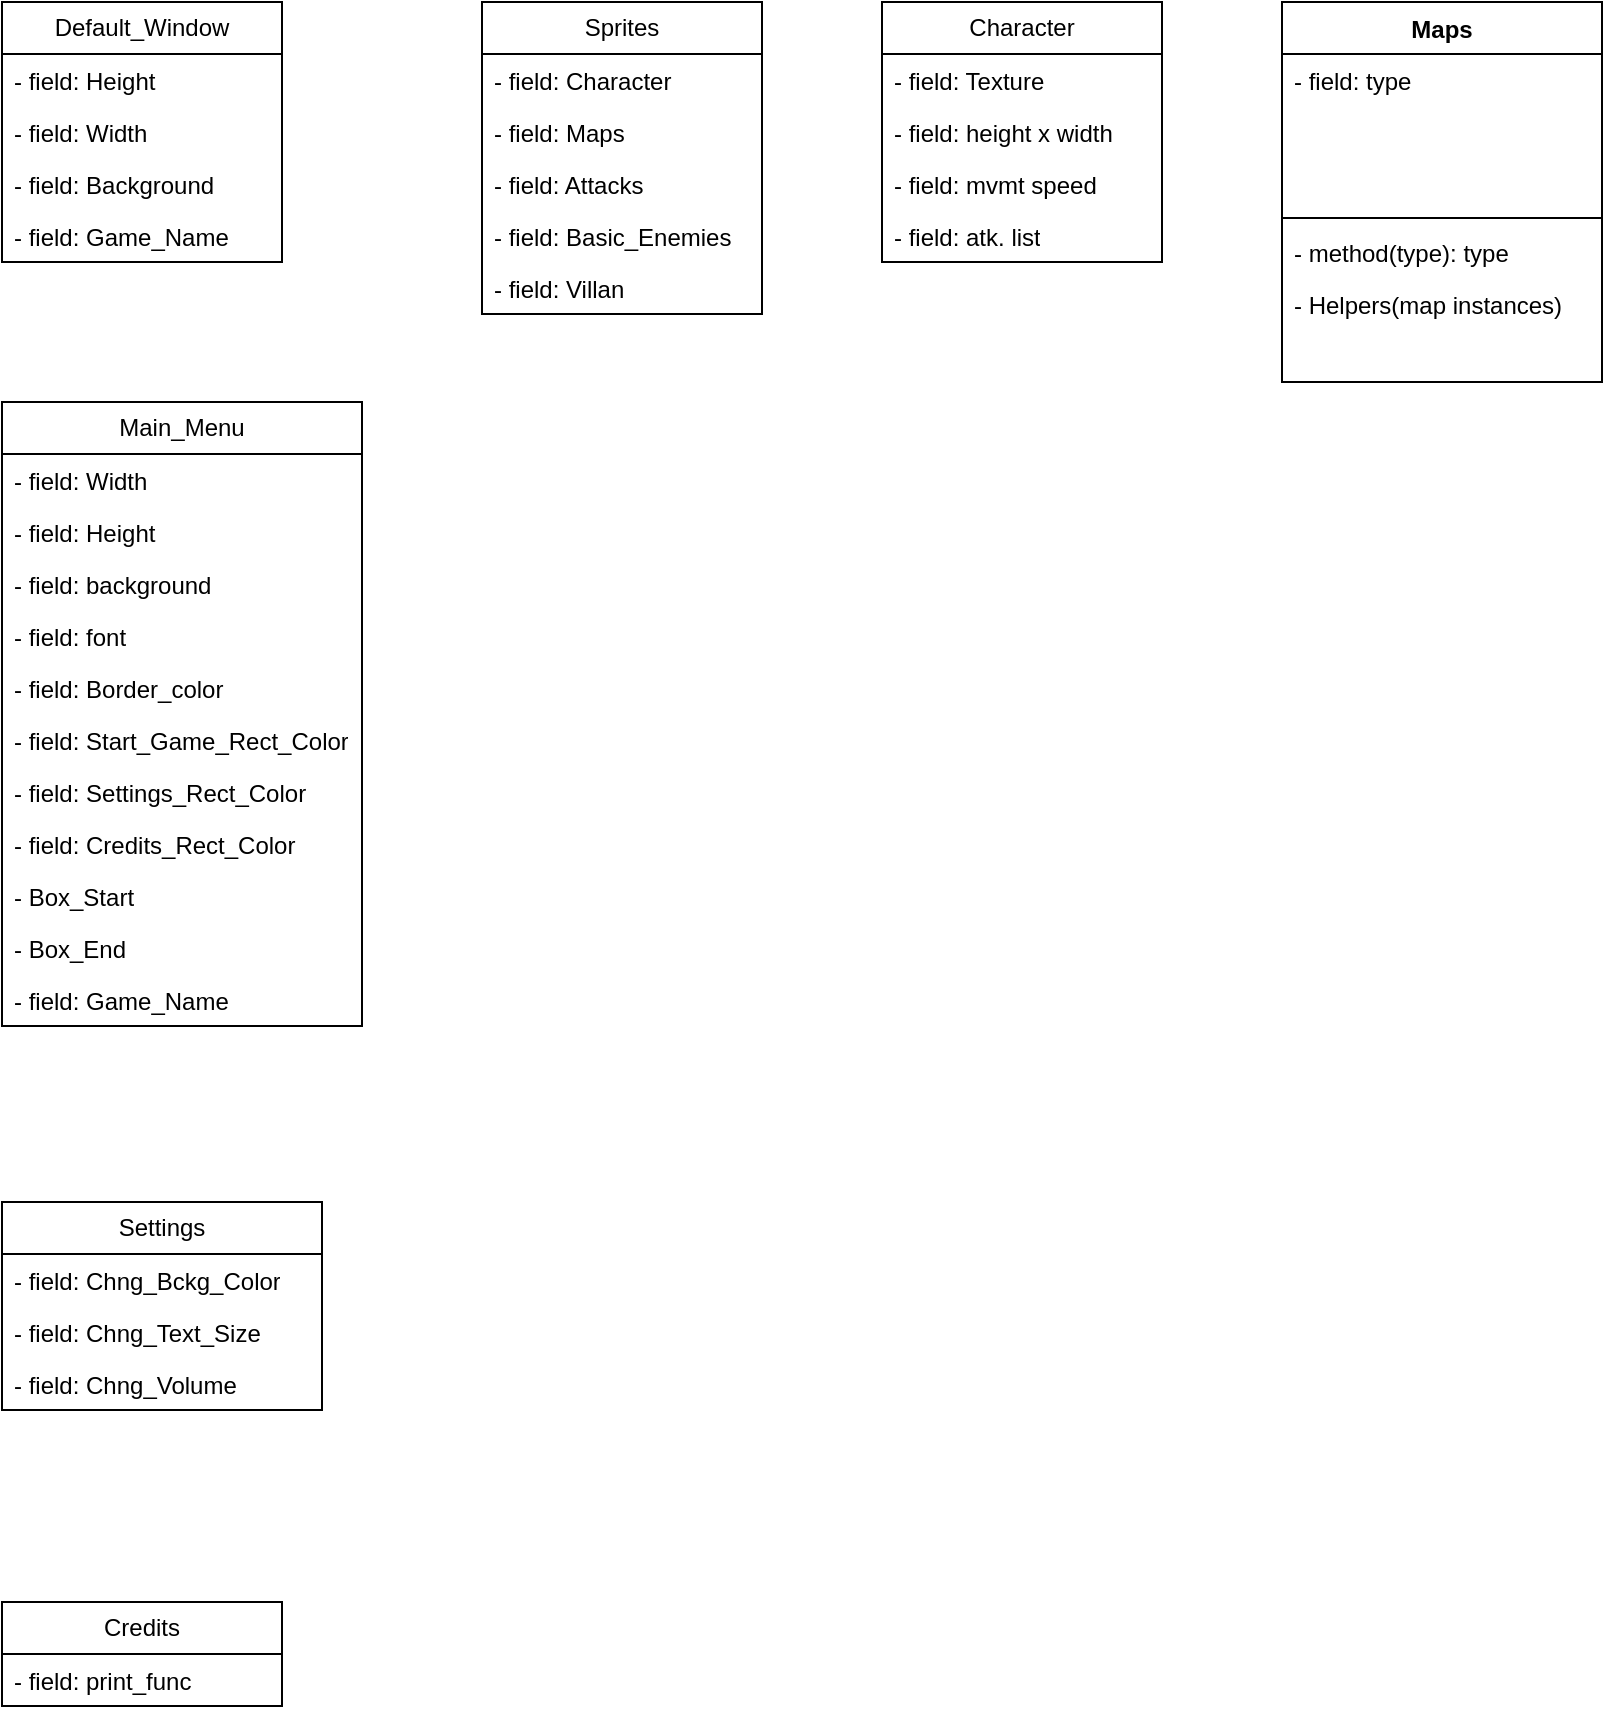 <mxfile version="26.2.12">
  <diagram name="Page-1" id="C2uBL3-Iy7DuC7CeaOwO">
    <mxGraphModel dx="864" dy="566" grid="1" gridSize="10" guides="1" tooltips="1" connect="1" arrows="1" fold="1" page="1" pageScale="1" pageWidth="850" pageHeight="1100" math="0" shadow="0">
      <root>
        <mxCell id="0" />
        <mxCell id="1" parent="0" />
        <mxCell id="2YnnZLV-aaT8_bS_okjD-2" value="Default_Window" style="swimlane;fontStyle=0;childLayout=stackLayout;horizontal=1;startSize=26;fillColor=none;horizontalStack=0;resizeParent=1;resizeParentMax=0;resizeLast=0;collapsible=1;marginBottom=0;whiteSpace=wrap;html=1;" vertex="1" parent="1">
          <mxGeometry width="140" height="130" as="geometry" />
        </mxCell>
        <mxCell id="2YnnZLV-aaT8_bS_okjD-3" value="- field: Height" style="text;strokeColor=none;fillColor=none;align=left;verticalAlign=top;spacingLeft=4;spacingRight=4;overflow=hidden;rotatable=0;points=[[0,0.5],[1,0.5]];portConstraint=eastwest;whiteSpace=wrap;html=1;" vertex="1" parent="2YnnZLV-aaT8_bS_okjD-2">
          <mxGeometry y="26" width="140" height="26" as="geometry" />
        </mxCell>
        <mxCell id="2YnnZLV-aaT8_bS_okjD-4" value="- field: Width" style="text;strokeColor=none;fillColor=none;align=left;verticalAlign=top;spacingLeft=4;spacingRight=4;overflow=hidden;rotatable=0;points=[[0,0.5],[1,0.5]];portConstraint=eastwest;whiteSpace=wrap;html=1;" vertex="1" parent="2YnnZLV-aaT8_bS_okjD-2">
          <mxGeometry y="52" width="140" height="26" as="geometry" />
        </mxCell>
        <mxCell id="2YnnZLV-aaT8_bS_okjD-5" value="- field: Background" style="text;strokeColor=none;fillColor=none;align=left;verticalAlign=top;spacingLeft=4;spacingRight=4;overflow=hidden;rotatable=0;points=[[0,0.5],[1,0.5]];portConstraint=eastwest;whiteSpace=wrap;html=1;" vertex="1" parent="2YnnZLV-aaT8_bS_okjD-2">
          <mxGeometry y="78" width="140" height="26" as="geometry" />
        </mxCell>
        <mxCell id="2YnnZLV-aaT8_bS_okjD-6" value="- field: Game_Name" style="text;strokeColor=none;fillColor=none;align=left;verticalAlign=top;spacingLeft=4;spacingRight=4;overflow=hidden;rotatable=0;points=[[0,0.5],[1,0.5]];portConstraint=eastwest;whiteSpace=wrap;html=1;" vertex="1" parent="2YnnZLV-aaT8_bS_okjD-2">
          <mxGeometry y="104" width="140" height="26" as="geometry" />
        </mxCell>
        <mxCell id="2YnnZLV-aaT8_bS_okjD-16" value="Sprites" style="swimlane;fontStyle=0;childLayout=stackLayout;horizontal=1;startSize=26;fillColor=none;horizontalStack=0;resizeParent=1;resizeParentMax=0;resizeLast=0;collapsible=1;marginBottom=0;whiteSpace=wrap;html=1;" vertex="1" parent="1">
          <mxGeometry x="240" width="140" height="156" as="geometry" />
        </mxCell>
        <mxCell id="2YnnZLV-aaT8_bS_okjD-17" value="- field: Character" style="text;strokeColor=none;fillColor=none;align=left;verticalAlign=top;spacingLeft=4;spacingRight=4;overflow=hidden;rotatable=0;points=[[0,0.5],[1,0.5]];portConstraint=eastwest;whiteSpace=wrap;html=1;" vertex="1" parent="2YnnZLV-aaT8_bS_okjD-16">
          <mxGeometry y="26" width="140" height="26" as="geometry" />
        </mxCell>
        <mxCell id="2YnnZLV-aaT8_bS_okjD-18" value="- field: Maps" style="text;strokeColor=none;fillColor=none;align=left;verticalAlign=top;spacingLeft=4;spacingRight=4;overflow=hidden;rotatable=0;points=[[0,0.5],[1,0.5]];portConstraint=eastwest;whiteSpace=wrap;html=1;" vertex="1" parent="2YnnZLV-aaT8_bS_okjD-16">
          <mxGeometry y="52" width="140" height="26" as="geometry" />
        </mxCell>
        <mxCell id="2YnnZLV-aaT8_bS_okjD-19" value="- field: Attacks" style="text;strokeColor=none;fillColor=none;align=left;verticalAlign=top;spacingLeft=4;spacingRight=4;overflow=hidden;rotatable=0;points=[[0,0.5],[1,0.5]];portConstraint=eastwest;whiteSpace=wrap;html=1;" vertex="1" parent="2YnnZLV-aaT8_bS_okjD-16">
          <mxGeometry y="78" width="140" height="26" as="geometry" />
        </mxCell>
        <mxCell id="2YnnZLV-aaT8_bS_okjD-20" value="- field: Basic_Enemies" style="text;strokeColor=none;fillColor=none;align=left;verticalAlign=top;spacingLeft=4;spacingRight=4;overflow=hidden;rotatable=0;points=[[0,0.5],[1,0.5]];portConstraint=eastwest;whiteSpace=wrap;html=1;" vertex="1" parent="2YnnZLV-aaT8_bS_okjD-16">
          <mxGeometry y="104" width="140" height="26" as="geometry" />
        </mxCell>
        <mxCell id="2YnnZLV-aaT8_bS_okjD-26" value="- field: Villan" style="text;strokeColor=none;fillColor=none;align=left;verticalAlign=top;spacingLeft=4;spacingRight=4;overflow=hidden;rotatable=0;points=[[0,0.5],[1,0.5]];portConstraint=eastwest;whiteSpace=wrap;html=1;" vertex="1" parent="2YnnZLV-aaT8_bS_okjD-16">
          <mxGeometry y="130" width="140" height="26" as="geometry" />
        </mxCell>
        <mxCell id="2YnnZLV-aaT8_bS_okjD-21" value="Character" style="swimlane;fontStyle=0;childLayout=stackLayout;horizontal=1;startSize=26;fillColor=none;horizontalStack=0;resizeParent=1;resizeParentMax=0;resizeLast=0;collapsible=1;marginBottom=0;whiteSpace=wrap;html=1;" vertex="1" parent="1">
          <mxGeometry x="440" width="140" height="130" as="geometry" />
        </mxCell>
        <mxCell id="2YnnZLV-aaT8_bS_okjD-22" value="- field: Texture" style="text;strokeColor=none;fillColor=none;align=left;verticalAlign=top;spacingLeft=4;spacingRight=4;overflow=hidden;rotatable=0;points=[[0,0.5],[1,0.5]];portConstraint=eastwest;whiteSpace=wrap;html=1;" vertex="1" parent="2YnnZLV-aaT8_bS_okjD-21">
          <mxGeometry y="26" width="140" height="26" as="geometry" />
        </mxCell>
        <mxCell id="2YnnZLV-aaT8_bS_okjD-23" value="- field: height x width" style="text;strokeColor=none;fillColor=none;align=left;verticalAlign=top;spacingLeft=4;spacingRight=4;overflow=hidden;rotatable=0;points=[[0,0.5],[1,0.5]];portConstraint=eastwest;whiteSpace=wrap;html=1;" vertex="1" parent="2YnnZLV-aaT8_bS_okjD-21">
          <mxGeometry y="52" width="140" height="26" as="geometry" />
        </mxCell>
        <mxCell id="2YnnZLV-aaT8_bS_okjD-24" value="- field: mvmt speed" style="text;strokeColor=none;fillColor=none;align=left;verticalAlign=top;spacingLeft=4;spacingRight=4;overflow=hidden;rotatable=0;points=[[0,0.5],[1,0.5]];portConstraint=eastwest;whiteSpace=wrap;html=1;" vertex="1" parent="2YnnZLV-aaT8_bS_okjD-21">
          <mxGeometry y="78" width="140" height="26" as="geometry" />
        </mxCell>
        <mxCell id="2YnnZLV-aaT8_bS_okjD-25" value="- field: atk. list" style="text;strokeColor=none;fillColor=none;align=left;verticalAlign=top;spacingLeft=4;spacingRight=4;overflow=hidden;rotatable=0;points=[[0,0.5],[1,0.5]];portConstraint=eastwest;whiteSpace=wrap;html=1;" vertex="1" parent="2YnnZLV-aaT8_bS_okjD-21">
          <mxGeometry y="104" width="140" height="26" as="geometry" />
        </mxCell>
        <mxCell id="2YnnZLV-aaT8_bS_okjD-29" value="Main_Menu" style="swimlane;fontStyle=0;childLayout=stackLayout;horizontal=1;startSize=26;fillColor=none;horizontalStack=0;resizeParent=1;resizeParentMax=0;resizeLast=0;collapsible=1;marginBottom=0;whiteSpace=wrap;html=1;" vertex="1" parent="1">
          <mxGeometry y="200" width="180" height="312" as="geometry" />
        </mxCell>
        <mxCell id="2YnnZLV-aaT8_bS_okjD-30" value="- field: Width" style="text;strokeColor=none;fillColor=none;align=left;verticalAlign=top;spacingLeft=4;spacingRight=4;overflow=hidden;rotatable=0;points=[[0,0.5],[1,0.5]];portConstraint=eastwest;whiteSpace=wrap;html=1;" vertex="1" parent="2YnnZLV-aaT8_bS_okjD-29">
          <mxGeometry y="26" width="180" height="26" as="geometry" />
        </mxCell>
        <mxCell id="2YnnZLV-aaT8_bS_okjD-31" value="- field: Height" style="text;strokeColor=none;fillColor=none;align=left;verticalAlign=top;spacingLeft=4;spacingRight=4;overflow=hidden;rotatable=0;points=[[0,0.5],[1,0.5]];portConstraint=eastwest;whiteSpace=wrap;html=1;" vertex="1" parent="2YnnZLV-aaT8_bS_okjD-29">
          <mxGeometry y="52" width="180" height="26" as="geometry" />
        </mxCell>
        <mxCell id="2YnnZLV-aaT8_bS_okjD-32" value="- field: background" style="text;strokeColor=none;fillColor=none;align=left;verticalAlign=top;spacingLeft=4;spacingRight=4;overflow=hidden;rotatable=0;points=[[0,0.5],[1,0.5]];portConstraint=eastwest;whiteSpace=wrap;html=1;" vertex="1" parent="2YnnZLV-aaT8_bS_okjD-29">
          <mxGeometry y="78" width="180" height="26" as="geometry" />
        </mxCell>
        <mxCell id="2YnnZLV-aaT8_bS_okjD-55" value="- field: font" style="text;strokeColor=none;fillColor=none;align=left;verticalAlign=top;spacingLeft=4;spacingRight=4;overflow=hidden;rotatable=0;points=[[0,0.5],[1,0.5]];portConstraint=eastwest;whiteSpace=wrap;html=1;" vertex="1" parent="2YnnZLV-aaT8_bS_okjD-29">
          <mxGeometry y="104" width="180" height="26" as="geometry" />
        </mxCell>
        <mxCell id="2YnnZLV-aaT8_bS_okjD-56" value="- field: Border_color" style="text;strokeColor=none;fillColor=none;align=left;verticalAlign=top;spacingLeft=4;spacingRight=4;overflow=hidden;rotatable=0;points=[[0,0.5],[1,0.5]];portConstraint=eastwest;whiteSpace=wrap;html=1;" vertex="1" parent="2YnnZLV-aaT8_bS_okjD-29">
          <mxGeometry y="130" width="180" height="26" as="geometry" />
        </mxCell>
        <mxCell id="2YnnZLV-aaT8_bS_okjD-57" value="- field: Start_Game_Rect_Color" style="text;strokeColor=none;fillColor=none;align=left;verticalAlign=top;spacingLeft=4;spacingRight=4;overflow=hidden;rotatable=0;points=[[0,0.5],[1,0.5]];portConstraint=eastwest;whiteSpace=wrap;html=1;" vertex="1" parent="2YnnZLV-aaT8_bS_okjD-29">
          <mxGeometry y="156" width="180" height="26" as="geometry" />
        </mxCell>
        <mxCell id="2YnnZLV-aaT8_bS_okjD-58" value="- field: Settings_Rect_Color" style="text;strokeColor=none;fillColor=none;align=left;verticalAlign=top;spacingLeft=4;spacingRight=4;overflow=hidden;rotatable=0;points=[[0,0.5],[1,0.5]];portConstraint=eastwest;whiteSpace=wrap;html=1;" vertex="1" parent="2YnnZLV-aaT8_bS_okjD-29">
          <mxGeometry y="182" width="180" height="26" as="geometry" />
        </mxCell>
        <mxCell id="2YnnZLV-aaT8_bS_okjD-59" value="- field: Credits_Rect_Color" style="text;strokeColor=none;fillColor=none;align=left;verticalAlign=top;spacingLeft=4;spacingRight=4;overflow=hidden;rotatable=0;points=[[0,0.5],[1,0.5]];portConstraint=eastwest;whiteSpace=wrap;html=1;" vertex="1" parent="2YnnZLV-aaT8_bS_okjD-29">
          <mxGeometry y="208" width="180" height="26" as="geometry" />
        </mxCell>
        <mxCell id="2YnnZLV-aaT8_bS_okjD-60" value="- Box_Start" style="text;strokeColor=none;fillColor=none;align=left;verticalAlign=top;spacingLeft=4;spacingRight=4;overflow=hidden;rotatable=0;points=[[0,0.5],[1,0.5]];portConstraint=eastwest;whiteSpace=wrap;html=1;" vertex="1" parent="2YnnZLV-aaT8_bS_okjD-29">
          <mxGeometry y="234" width="180" height="26" as="geometry" />
        </mxCell>
        <mxCell id="2YnnZLV-aaT8_bS_okjD-61" value="- Box_End" style="text;strokeColor=none;fillColor=none;align=left;verticalAlign=top;spacingLeft=4;spacingRight=4;overflow=hidden;rotatable=0;points=[[0,0.5],[1,0.5]];portConstraint=eastwest;whiteSpace=wrap;html=1;" vertex="1" parent="2YnnZLV-aaT8_bS_okjD-29">
          <mxGeometry y="260" width="180" height="26" as="geometry" />
        </mxCell>
        <mxCell id="2YnnZLV-aaT8_bS_okjD-62" value="- field: Game_Name" style="text;strokeColor=none;fillColor=none;align=left;verticalAlign=top;spacingLeft=4;spacingRight=4;overflow=hidden;rotatable=0;points=[[0,0.5],[1,0.5]];portConstraint=eastwest;whiteSpace=wrap;html=1;" vertex="1" parent="2YnnZLV-aaT8_bS_okjD-29">
          <mxGeometry y="286" width="180" height="26" as="geometry" />
        </mxCell>
        <mxCell id="2YnnZLV-aaT8_bS_okjD-33" value="Settings" style="swimlane;fontStyle=0;childLayout=stackLayout;horizontal=1;startSize=26;fillColor=none;horizontalStack=0;resizeParent=1;resizeParentMax=0;resizeLast=0;collapsible=1;marginBottom=0;whiteSpace=wrap;html=1;" vertex="1" parent="1">
          <mxGeometry y="600" width="160" height="104" as="geometry" />
        </mxCell>
        <mxCell id="2YnnZLV-aaT8_bS_okjD-34" value="- field: Chng_Bckg_Color" style="text;strokeColor=none;fillColor=none;align=left;verticalAlign=top;spacingLeft=4;spacingRight=4;overflow=hidden;rotatable=0;points=[[0,0.5],[1,0.5]];portConstraint=eastwest;whiteSpace=wrap;html=1;" vertex="1" parent="2YnnZLV-aaT8_bS_okjD-33">
          <mxGeometry y="26" width="160" height="26" as="geometry" />
        </mxCell>
        <mxCell id="2YnnZLV-aaT8_bS_okjD-35" value="- field: Chng_Text_Size" style="text;strokeColor=none;fillColor=none;align=left;verticalAlign=top;spacingLeft=4;spacingRight=4;overflow=hidden;rotatable=0;points=[[0,0.5],[1,0.5]];portConstraint=eastwest;whiteSpace=wrap;html=1;" vertex="1" parent="2YnnZLV-aaT8_bS_okjD-33">
          <mxGeometry y="52" width="160" height="26" as="geometry" />
        </mxCell>
        <mxCell id="2YnnZLV-aaT8_bS_okjD-36" value="- field: Chng_Volume" style="text;strokeColor=none;fillColor=none;align=left;verticalAlign=top;spacingLeft=4;spacingRight=4;overflow=hidden;rotatable=0;points=[[0,0.5],[1,0.5]];portConstraint=eastwest;whiteSpace=wrap;html=1;" vertex="1" parent="2YnnZLV-aaT8_bS_okjD-33">
          <mxGeometry y="78" width="160" height="26" as="geometry" />
        </mxCell>
        <mxCell id="2YnnZLV-aaT8_bS_okjD-37" value="Credits" style="swimlane;fontStyle=0;childLayout=stackLayout;horizontal=1;startSize=26;fillColor=none;horizontalStack=0;resizeParent=1;resizeParentMax=0;resizeLast=0;collapsible=1;marginBottom=0;whiteSpace=wrap;html=1;" vertex="1" parent="1">
          <mxGeometry y="800" width="140" height="52" as="geometry" />
        </mxCell>
        <mxCell id="2YnnZLV-aaT8_bS_okjD-38" value="- field: print_func" style="text;strokeColor=none;fillColor=none;align=left;verticalAlign=top;spacingLeft=4;spacingRight=4;overflow=hidden;rotatable=0;points=[[0,0.5],[1,0.5]];portConstraint=eastwest;whiteSpace=wrap;html=1;" vertex="1" parent="2YnnZLV-aaT8_bS_okjD-37">
          <mxGeometry y="26" width="140" height="26" as="geometry" />
        </mxCell>
        <mxCell id="2YnnZLV-aaT8_bS_okjD-47" value="Maps" style="swimlane;fontStyle=1;align=center;verticalAlign=top;childLayout=stackLayout;horizontal=1;startSize=26;horizontalStack=0;resizeParent=1;resizeParentMax=0;resizeLast=0;collapsible=1;marginBottom=0;whiteSpace=wrap;html=1;" vertex="1" parent="1">
          <mxGeometry x="640" width="160" height="190" as="geometry" />
        </mxCell>
        <mxCell id="2YnnZLV-aaT8_bS_okjD-48" value="- field: type" style="text;strokeColor=none;fillColor=none;align=left;verticalAlign=top;spacingLeft=4;spacingRight=4;overflow=hidden;rotatable=0;points=[[0,0.5],[1,0.5]];portConstraint=eastwest;whiteSpace=wrap;html=1;" vertex="1" parent="2YnnZLV-aaT8_bS_okjD-47">
          <mxGeometry y="26" width="160" height="26" as="geometry" />
        </mxCell>
        <mxCell id="2YnnZLV-aaT8_bS_okjD-52" style="text;strokeColor=none;fillColor=none;align=left;verticalAlign=top;spacingLeft=4;spacingRight=4;overflow=hidden;rotatable=0;points=[[0,0.5],[1,0.5]];portConstraint=eastwest;whiteSpace=wrap;html=1;" vertex="1" parent="2YnnZLV-aaT8_bS_okjD-47">
          <mxGeometry y="52" width="160" height="26" as="geometry" />
        </mxCell>
        <mxCell id="2YnnZLV-aaT8_bS_okjD-51" style="text;strokeColor=none;fillColor=none;align=left;verticalAlign=top;spacingLeft=4;spacingRight=4;overflow=hidden;rotatable=0;points=[[0,0.5],[1,0.5]];portConstraint=eastwest;whiteSpace=wrap;html=1;" vertex="1" parent="2YnnZLV-aaT8_bS_okjD-47">
          <mxGeometry y="78" width="160" height="26" as="geometry" />
        </mxCell>
        <mxCell id="2YnnZLV-aaT8_bS_okjD-49" value="" style="line;strokeWidth=1;fillColor=none;align=left;verticalAlign=middle;spacingTop=-1;spacingLeft=3;spacingRight=3;rotatable=0;labelPosition=right;points=[];portConstraint=eastwest;strokeColor=inherit;" vertex="1" parent="2YnnZLV-aaT8_bS_okjD-47">
          <mxGeometry y="104" width="160" height="8" as="geometry" />
        </mxCell>
        <mxCell id="2YnnZLV-aaT8_bS_okjD-50" value="- method(type): type" style="text;strokeColor=none;fillColor=none;align=left;verticalAlign=top;spacingLeft=4;spacingRight=4;overflow=hidden;rotatable=0;points=[[0,0.5],[1,0.5]];portConstraint=eastwest;whiteSpace=wrap;html=1;" vertex="1" parent="2YnnZLV-aaT8_bS_okjD-47">
          <mxGeometry y="112" width="160" height="26" as="geometry" />
        </mxCell>
        <mxCell id="2YnnZLV-aaT8_bS_okjD-54" value="- Helpers(map instances)" style="text;strokeColor=none;fillColor=none;align=left;verticalAlign=top;spacingLeft=4;spacingRight=4;overflow=hidden;rotatable=0;points=[[0,0.5],[1,0.5]];portConstraint=eastwest;whiteSpace=wrap;html=1;" vertex="1" parent="2YnnZLV-aaT8_bS_okjD-47">
          <mxGeometry y="138" width="160" height="26" as="geometry" />
        </mxCell>
        <mxCell id="2YnnZLV-aaT8_bS_okjD-53" style="text;strokeColor=none;fillColor=none;align=left;verticalAlign=top;spacingLeft=4;spacingRight=4;overflow=hidden;rotatable=0;points=[[0,0.5],[1,0.5]];portConstraint=eastwest;whiteSpace=wrap;html=1;" vertex="1" parent="2YnnZLV-aaT8_bS_okjD-47">
          <mxGeometry y="164" width="160" height="26" as="geometry" />
        </mxCell>
      </root>
    </mxGraphModel>
  </diagram>
</mxfile>
